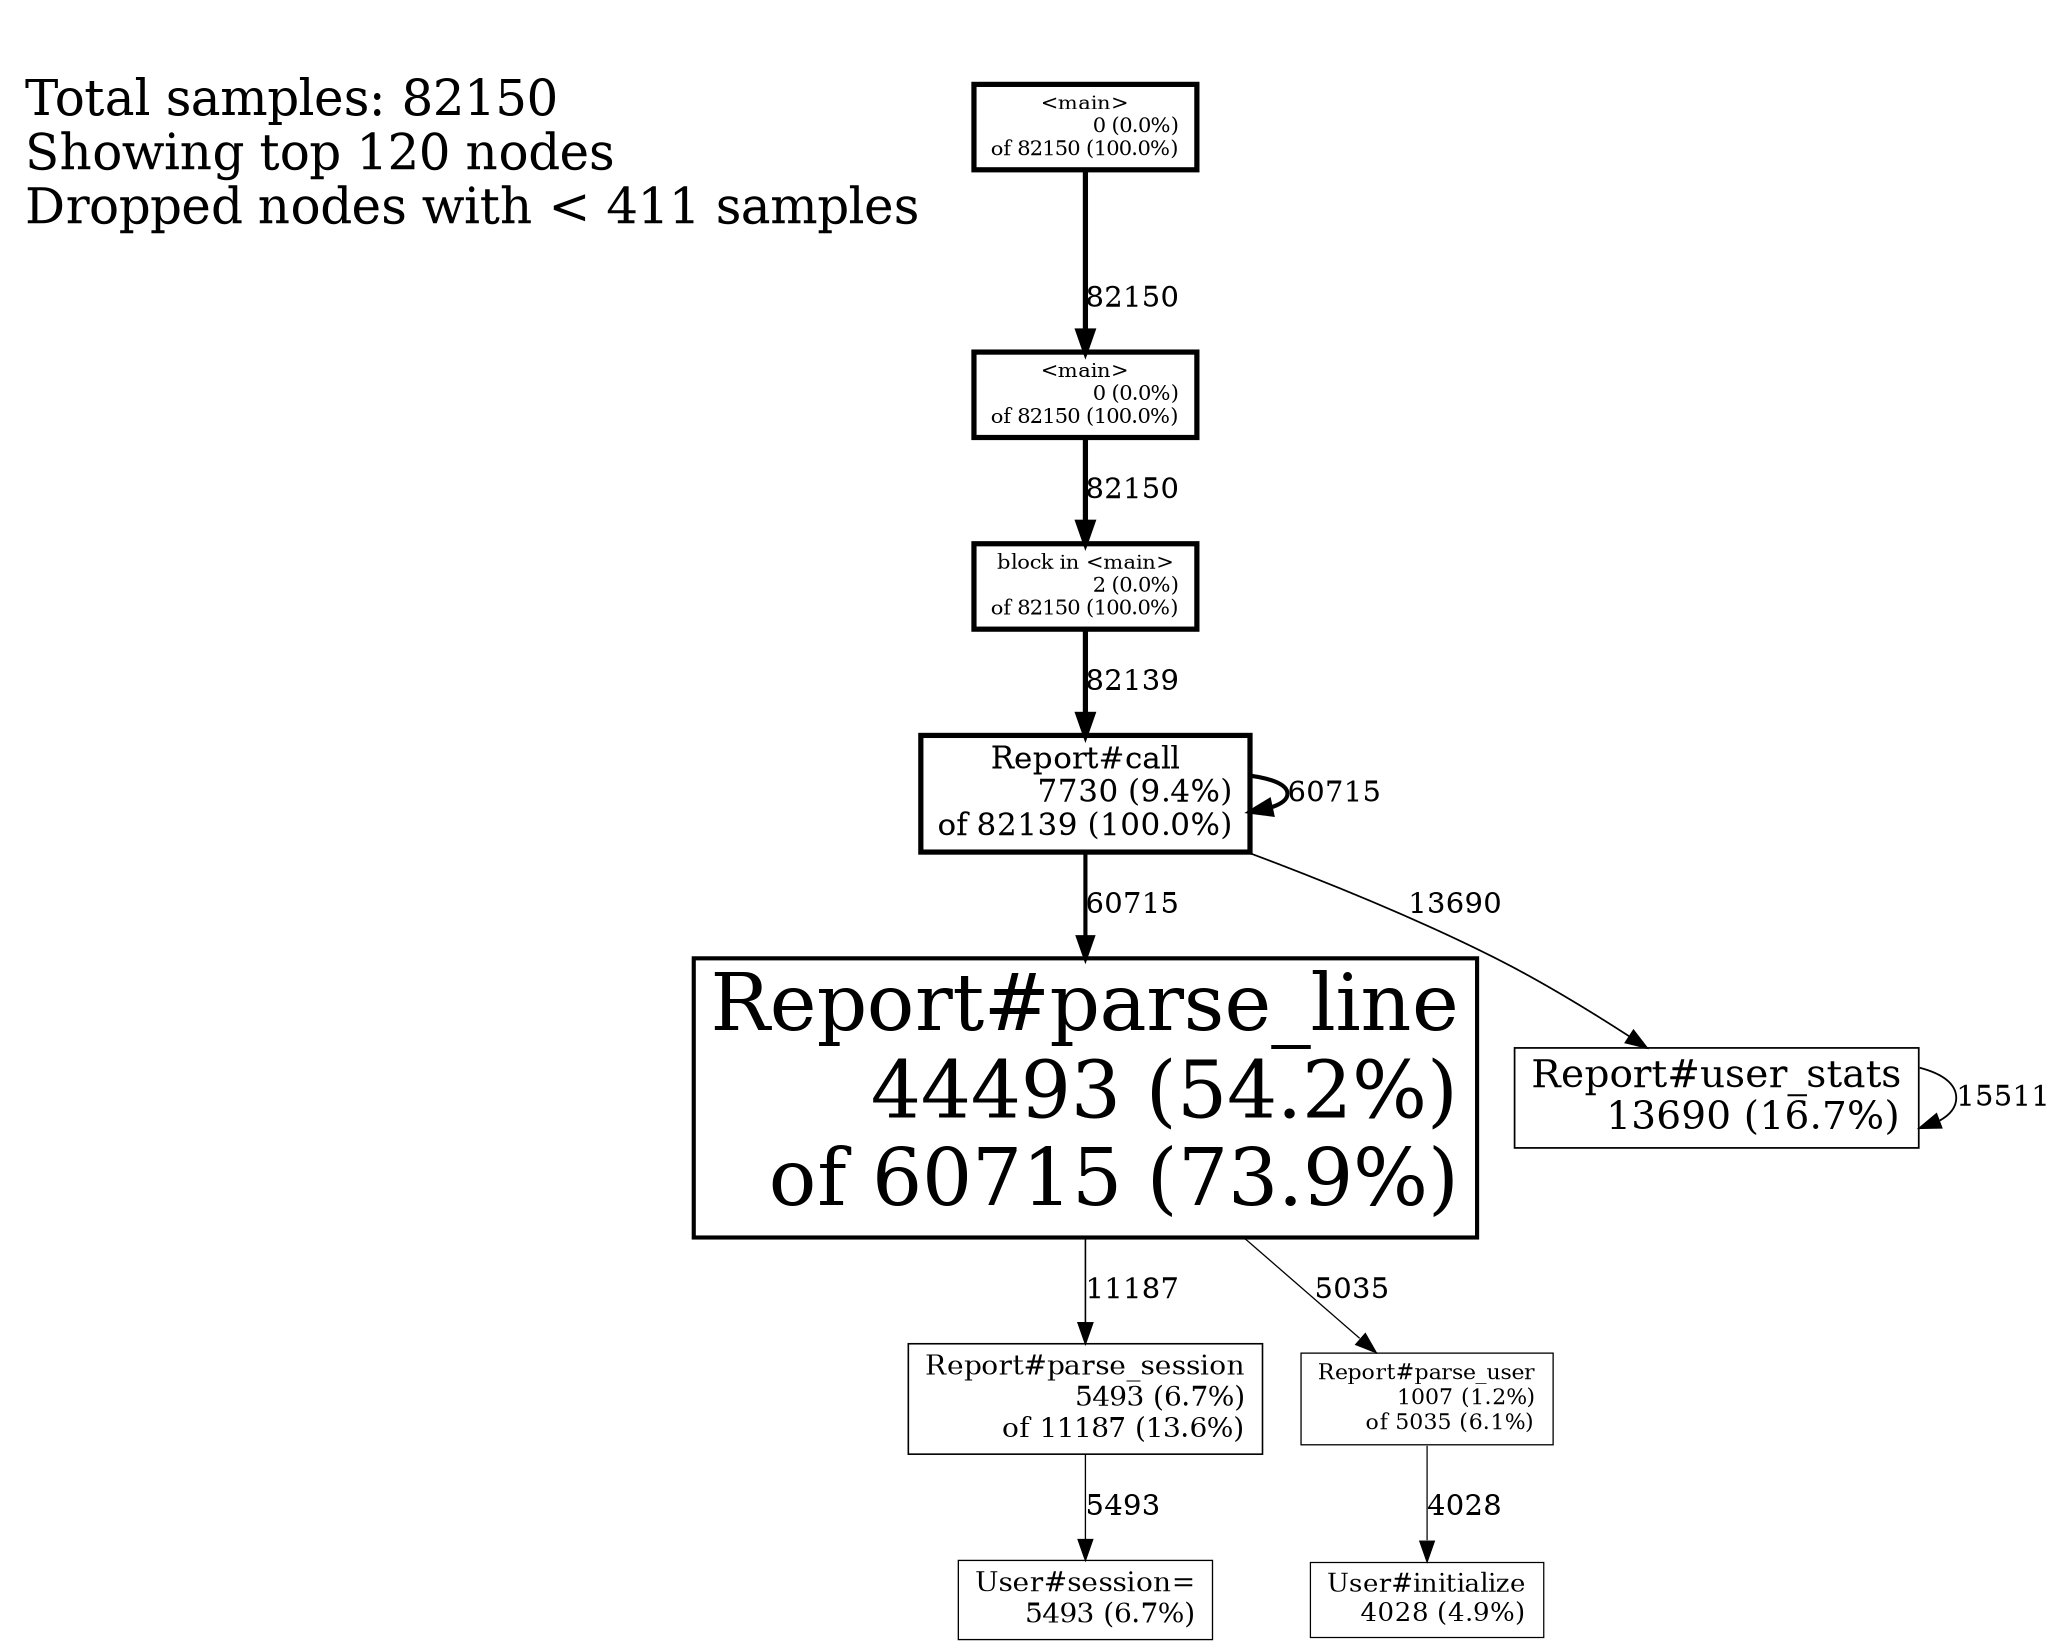 digraph profile {
Legend [shape=box,fontsize=24,shape=plaintext,label="
Total samples: 82150\lShowing top 120 nodes\lDropped nodes with < 411 samples\l"];
  "70205258975340" [size=2.5] [fontsize=10.0] [penwidth="2.5"] [shape=box] [label="<main>\n0 (0.0%)\rof 82150 (100.0%)\r"];
  "70205254639740" [size=2.5] [fontsize=10.0] [penwidth="2.5"] [shape=box] [label="<main>\n0 (0.0%)\rof 82150 (100.0%)\r"];
  "70205258975160" [size=2.5] [fontsize=10.00125862495224] [penwidth="2.5"] [shape=box] [label="block in <main>\n2 (0.0%)\rof 82150 (100.0%)\r"];
  "70205267257520" [size=2.4997321972002435] [fontsize=14.864585440406355] [penwidth="2.4997321972002435"] [shape=box] [label="Report#call\n7730 (9.4%)\rof 82139 (100.0%)\r"];
  "70205267257460" [size=1.978149726110773] [fontsize=38.0] [penwidth="1.978149726110773"] [shape=box] [label="Report#parse_line\n44493 (54.2%)\rof 60715 (73.9%)\r"];
  "70205267257440" [size=0.833292757151552] [fontsize=18.615287798080598] [penwidth="0.833292757151552"] [shape=box] [label="Report#user_stats\n13690 (16.7%)\r"];
  "70205267257500" [size=0.7723554473524041] [fontsize=13.456813431326276] [penwidth="0.7723554473524041"] [shape=box] [label="Report#parse_session\n5493 (6.7%)\rof 11187 (13.6%)\r"];
  "70205267257620" [size=0.63373097991479] [fontsize=13.456813431326276] [penwidth="0.63373097991479"] [shape=box] [label="User#session=\n5493 (6.7%)\r"];
  "70205267257480" [size=0.6225806451612903] [fontsize=10.633717663452678] [penwidth="0.6225806451612903"] [shape=box] [label="Report#parse_user\n1007 (1.2%)\rof 5035 (6.1%)\r"];
  "70205267257640" [size=0.5980645161290322] [fontsize=12.534870653810712] [penwidth="0.5980645161290322"] [shape=box] [label="User#initialize\n4028 (4.9%)\r"];
  "70205258975340" -> "70205258975160" [label="82150"] [weight="82150"] [penwidth="2.5"];
  "70205254639740" -> "70205258975340" [label="82150"] [weight="82150"] [penwidth="2.5"];
  "70205258975160" -> "70205267257520" [label="82139"] [weight="82139"] [penwidth="2.4997321972002435"];
  "70205267257520" -> "70205267257460" [label="60715"] [weight="60715"] [penwidth="1.978149726110773"];
  "70205267257520" -> "70205267257520" [label="60715"] [weight="60715"] [penwidth="1.978149726110773"];
  "70205267257520" -> "70205267257440" [label="13690"] [weight="13690"] [penwidth="0.833292757151552"];
  "70205267257460" -> "70205267257480" [label="5035"] [weight="5035"] [penwidth="0.6225806451612903"];
  "70205267257460" -> "70205267257500" [label="11187"] [weight="11187"] [penwidth="0.7723554473524041"];
  "70205267257440" -> "70205267257440" [label="15511"] [weight="15511"] [penwidth="0.8776262933657943"];
  "70205267257500" -> "70205267257620" [label="5493"] [weight="5493"] [penwidth="0.63373097991479"];
  "70205267257480" -> "70205267257640" [label="4028"] [weight="4028"] [penwidth="0.5980645161290322"];
}
